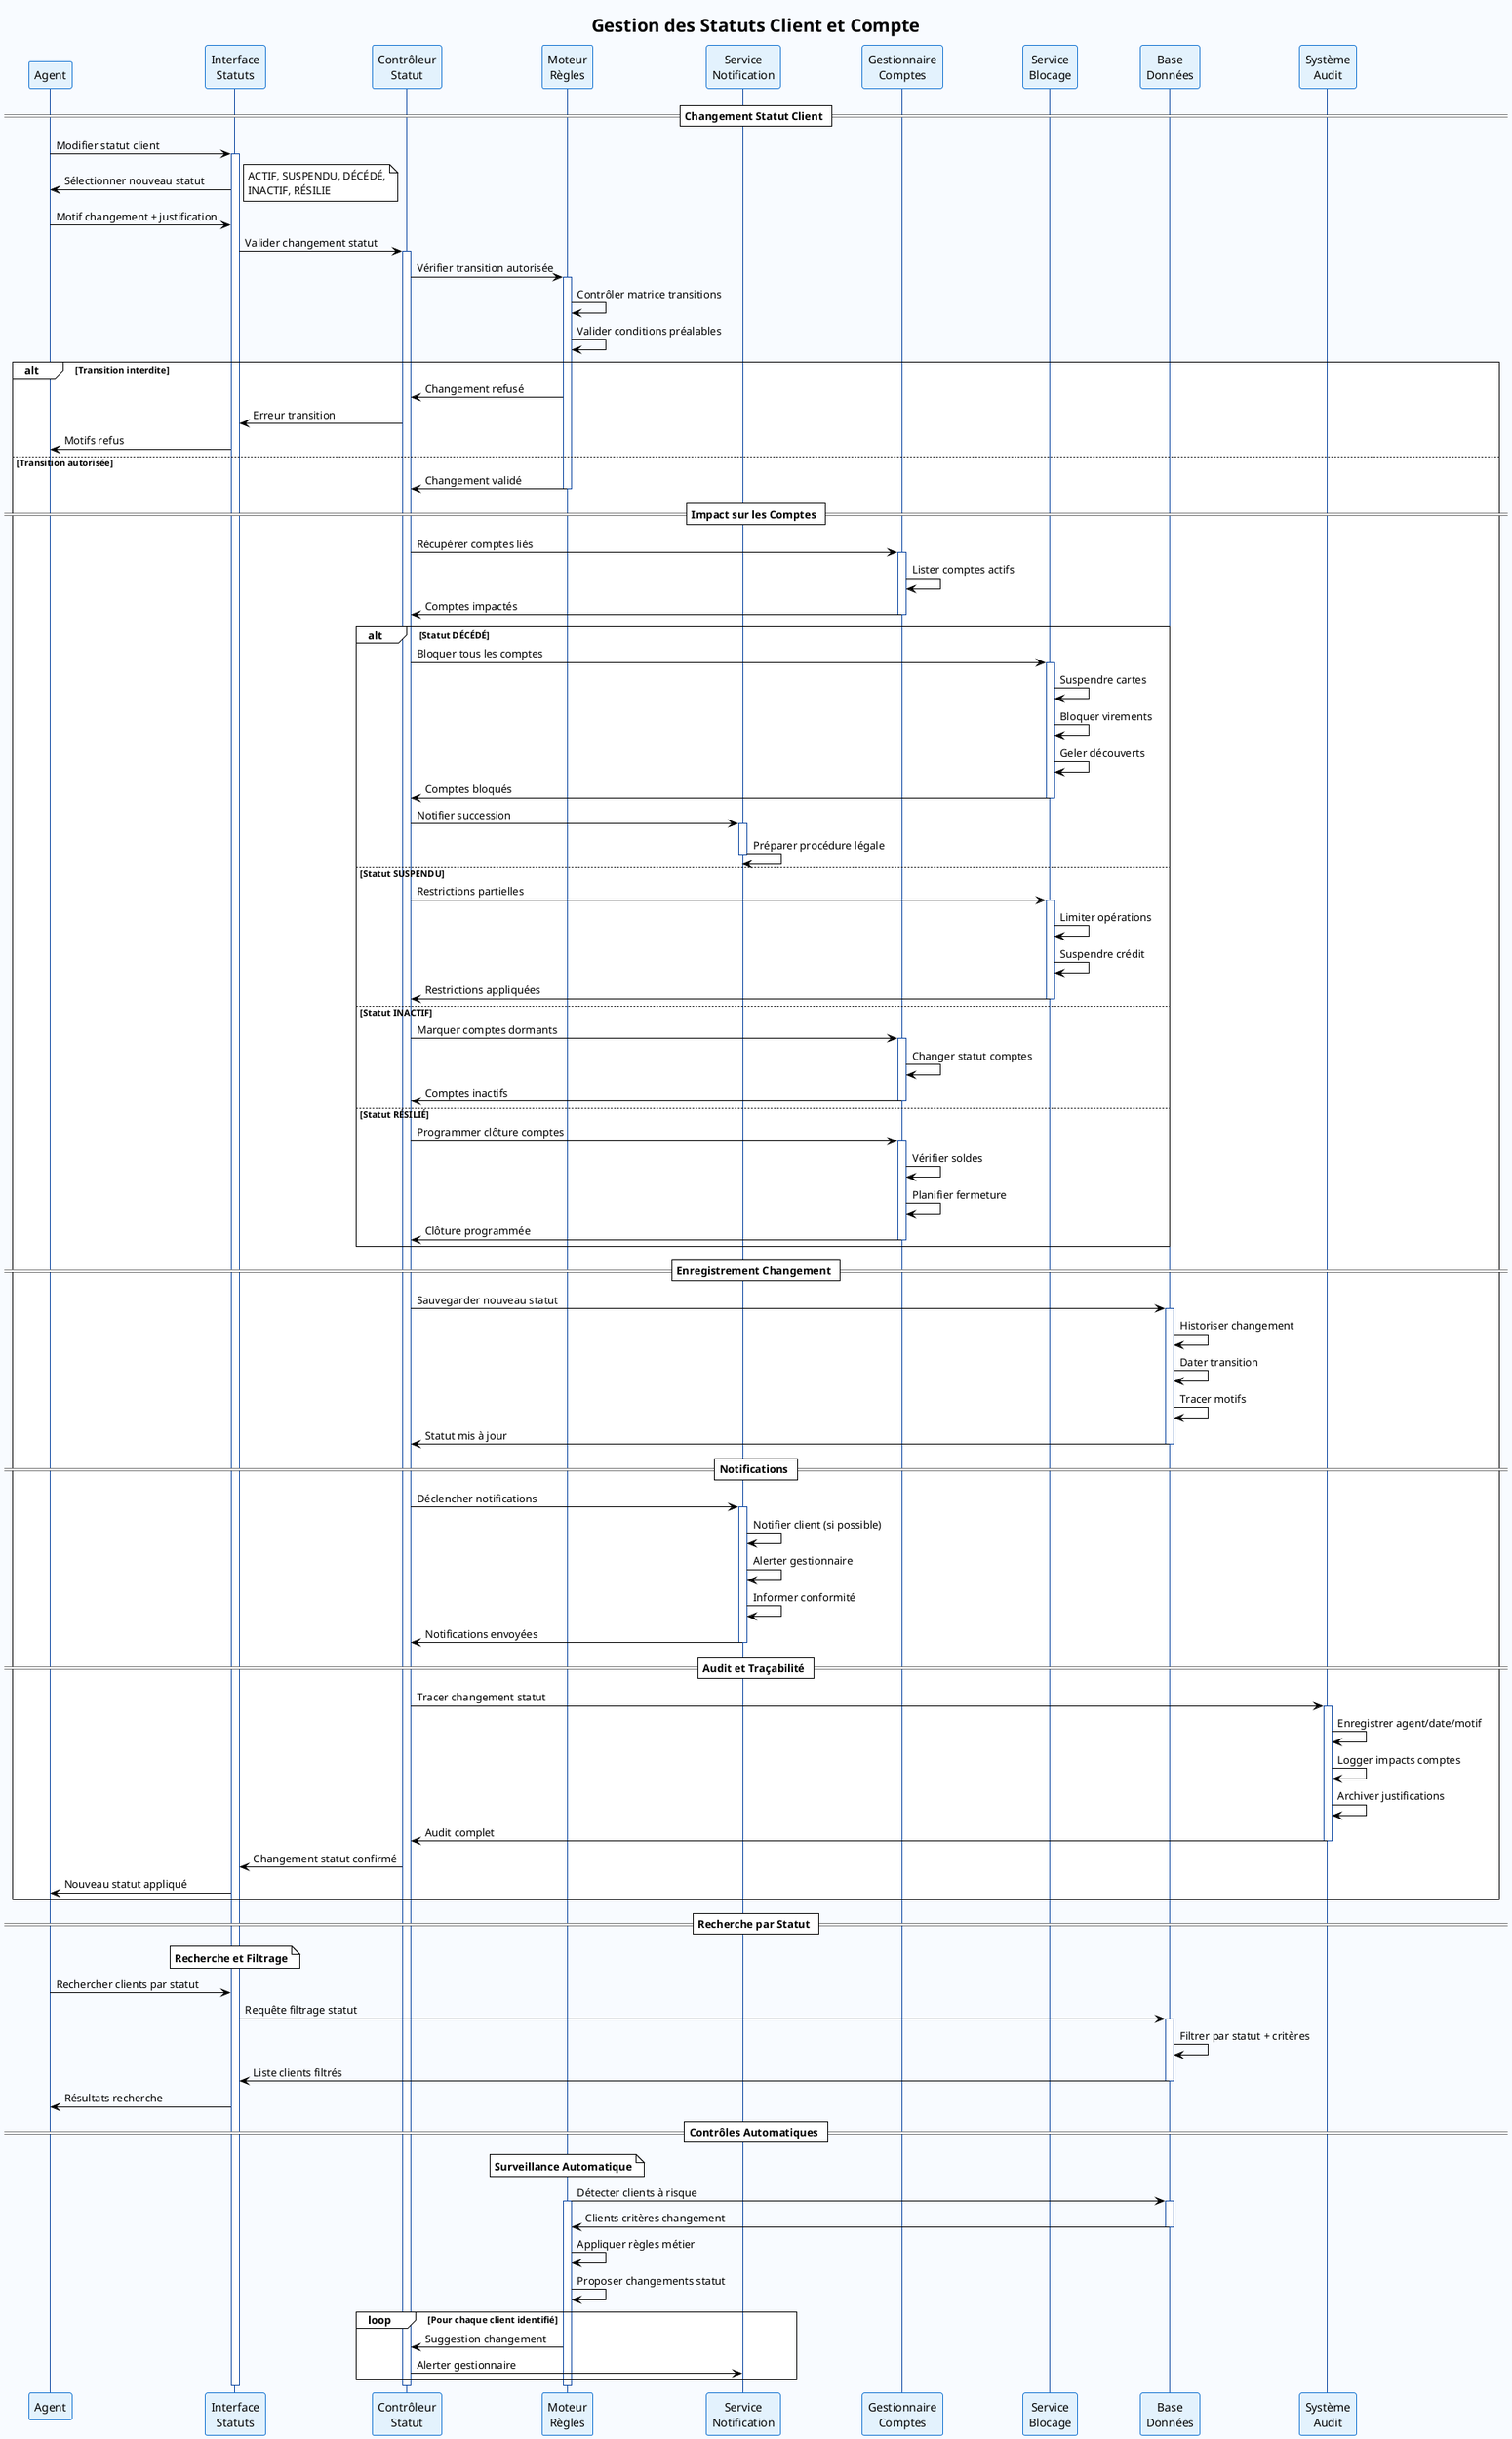 @startuml Sequence_GestionStatutsClient
!theme plain
skinparam backgroundColor #F8FBFF
skinparam sequence {
    ActorBorderColor #1976D2
    LifeLineBorderColor #0D47A1
    ParticipantBorderColor #1976D2
    ParticipantBackgroundColor #E3F2FD
    MessageTextSize 8
    NoteTextSize 7
}

title Gestion des Statuts Client et Compte

participant "Agent" as agent
participant "Interface\nStatuts" as ui
participant "Contrôleur\nStatut" as ctrl
participant "Moteur\nRègles" as regles
participant "Service\nNotification" as notif
participant "Gestionnaire\nComptes" as compte
participant "Service\nBlocage" as blocage
participant "Base\nDonnées" as bdd
participant "Système\nAudit" as audit

== Changement Statut Client ==
agent -> ui : Modifier statut client
activate ui
ui -> agent : Sélectionner nouveau statut
note right : ACTIF, SUSPENDU, DÉCÉDÉ,\nINACTIF, RÉSILIE

agent -> ui : Motif changement + justification
ui -> ctrl : Valider changement statut
activate ctrl

ctrl -> regles : Vérifier transition autorisée
activate regles
regles -> regles : Contrôler matrice transitions
regles -> regles : Valider conditions préalables

alt Transition interdite
    regles -> ctrl : Changement refusé
    ctrl -> ui : Erreur transition
    ui -> agent : Motifs refus
else Transition autorisée
    regles -> ctrl : Changement validé
    deactivate regles
    
    == Impact sur les Comptes ==
    ctrl -> compte : Récupérer comptes liés
    activate compte
    compte -> compte : Lister comptes actifs
    compte -> ctrl : Comptes impactés
    deactivate compte
    
    alt Statut DÉCÉDÉ
        ctrl -> blocage : Bloquer tous les comptes
        activate blocage
        blocage -> blocage : Suspendre cartes
        blocage -> blocage : Bloquer virements
        blocage -> blocage : Geler découverts
        blocage -> ctrl : Comptes bloqués
        deactivate blocage
        
        ctrl -> notif : Notifier succession
        activate notif
        notif -> notif : Préparer procédure légale
        deactivate notif
        
    else Statut SUSPENDU
        ctrl -> blocage : Restrictions partielles
        activate blocage
        blocage -> blocage : Limiter opérations
        blocage -> blocage : Suspendre crédit
        blocage -> ctrl : Restrictions appliquées
        deactivate blocage
        
    else Statut INACTIF
        ctrl -> compte : Marquer comptes dormants
        activate compte
        compte -> compte : Changer statut comptes
        compte -> ctrl : Comptes inactifs
        deactivate compte
        
    else Statut RÉSILIÉ
        ctrl -> compte : Programmer clôture comptes
        activate compte
        compte -> compte : Vérifier soldes
        compte -> compte : Planifier fermeture
        compte -> ctrl : Clôture programmée
        deactivate compte
    end
    
    == Enregistrement Changement ==
    ctrl -> bdd : Sauvegarder nouveau statut
    activate bdd
    bdd -> bdd : Historiser changement
    bdd -> bdd : Dater transition
    bdd -> bdd : Tracer motifs
    bdd -> ctrl : Statut mis à jour
    deactivate bdd
    
    == Notifications ==
    ctrl -> notif : Déclencher notifications
    activate notif
    notif -> notif : Notifier client (si possible)
    notif -> notif : Alerter gestionnaire
    notif -> notif : Informer conformité
    notif -> ctrl : Notifications envoyées
    deactivate notif
    
    == Audit et Traçabilité ==
    ctrl -> audit : Tracer changement statut
    activate audit
    audit -> audit : Enregistrer agent/date/motif
    audit -> audit : Logger impacts comptes
    audit -> audit : Archiver justifications
    audit -> ctrl : Audit complet
    deactivate audit
    
    ctrl -> ui : Changement statut confirmé
    ui -> agent : Nouveau statut appliqué
end

== Recherche par Statut ==
note over ui : **Recherche et Filtrage**

agent -> ui : Rechercher clients par statut
ui -> bdd : Requête filtrage statut
activate bdd
bdd -> bdd : Filtrer par statut + critères
bdd -> ui : Liste clients filtrés
deactivate bdd

ui -> agent : Résultats recherche

== Contrôles Automatiques ==
note over regles : **Surveillance Automatique**

regles -> bdd : Détecter clients à risque
activate regles
activate bdd
bdd -> regles : Clients critères changement
deactivate bdd

regles -> regles : Appliquer règles métier
regles -> regles : Proposer changements statut

loop Pour chaque client identifié
    regles -> ctrl : Suggestion changement
    ctrl -> notif : Alerter gestionnaire
end

deactivate regles
deactivate ctrl
deactivate ui

@enduml

